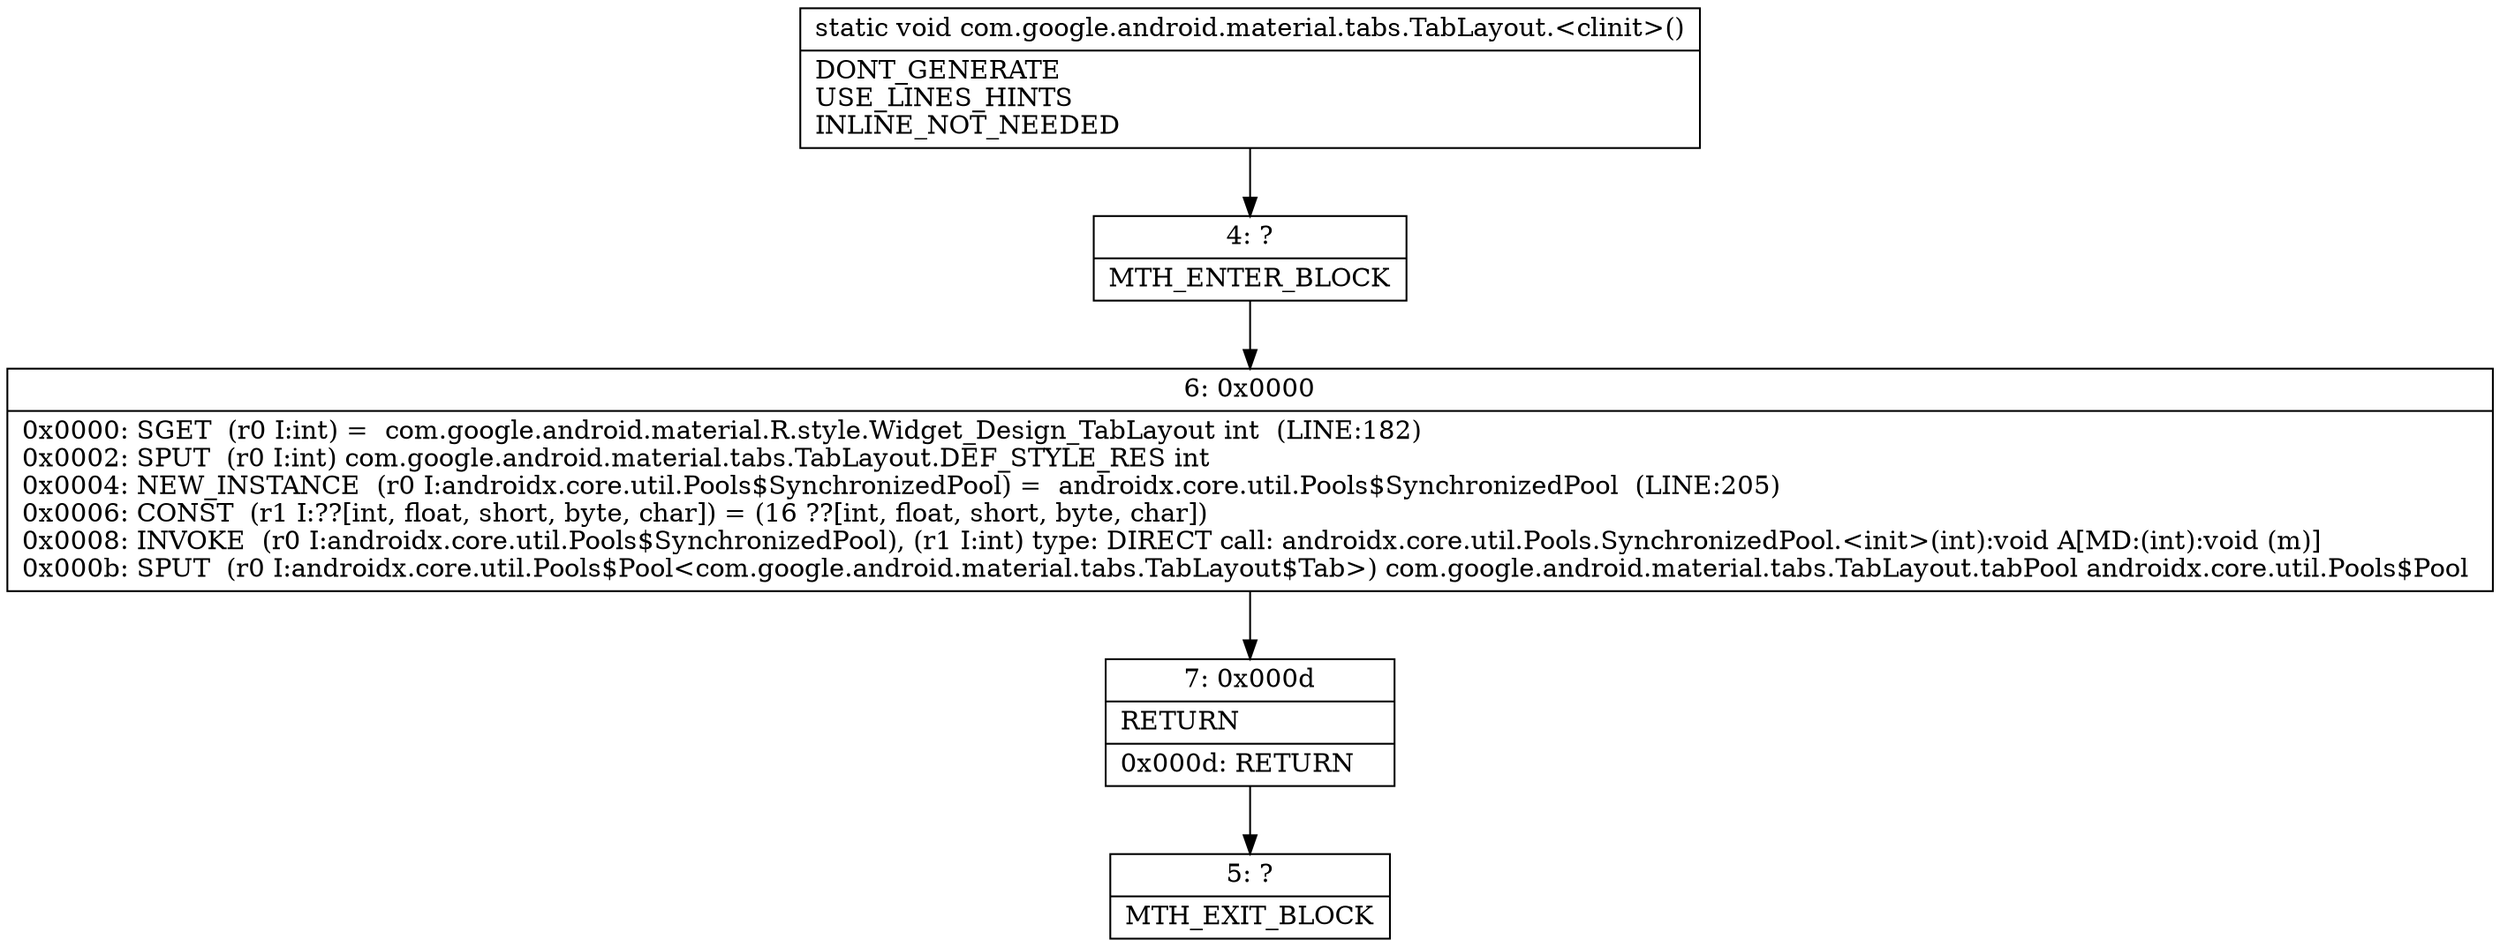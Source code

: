 digraph "CFG forcom.google.android.material.tabs.TabLayout.\<clinit\>()V" {
Node_4 [shape=record,label="{4\:\ ?|MTH_ENTER_BLOCK\l}"];
Node_6 [shape=record,label="{6\:\ 0x0000|0x0000: SGET  (r0 I:int) =  com.google.android.material.R.style.Widget_Design_TabLayout int  (LINE:182)\l0x0002: SPUT  (r0 I:int) com.google.android.material.tabs.TabLayout.DEF_STYLE_RES int \l0x0004: NEW_INSTANCE  (r0 I:androidx.core.util.Pools$SynchronizedPool) =  androidx.core.util.Pools$SynchronizedPool  (LINE:205)\l0x0006: CONST  (r1 I:??[int, float, short, byte, char]) = (16 ??[int, float, short, byte, char]) \l0x0008: INVOKE  (r0 I:androidx.core.util.Pools$SynchronizedPool), (r1 I:int) type: DIRECT call: androidx.core.util.Pools.SynchronizedPool.\<init\>(int):void A[MD:(int):void (m)]\l0x000b: SPUT  (r0 I:androidx.core.util.Pools$Pool\<com.google.android.material.tabs.TabLayout$Tab\>) com.google.android.material.tabs.TabLayout.tabPool androidx.core.util.Pools$Pool \l}"];
Node_7 [shape=record,label="{7\:\ 0x000d|RETURN\l|0x000d: RETURN   \l}"];
Node_5 [shape=record,label="{5\:\ ?|MTH_EXIT_BLOCK\l}"];
MethodNode[shape=record,label="{static void com.google.android.material.tabs.TabLayout.\<clinit\>()  | DONT_GENERATE\lUSE_LINES_HINTS\lINLINE_NOT_NEEDED\l}"];
MethodNode -> Node_4;Node_4 -> Node_6;
Node_6 -> Node_7;
Node_7 -> Node_5;
}

